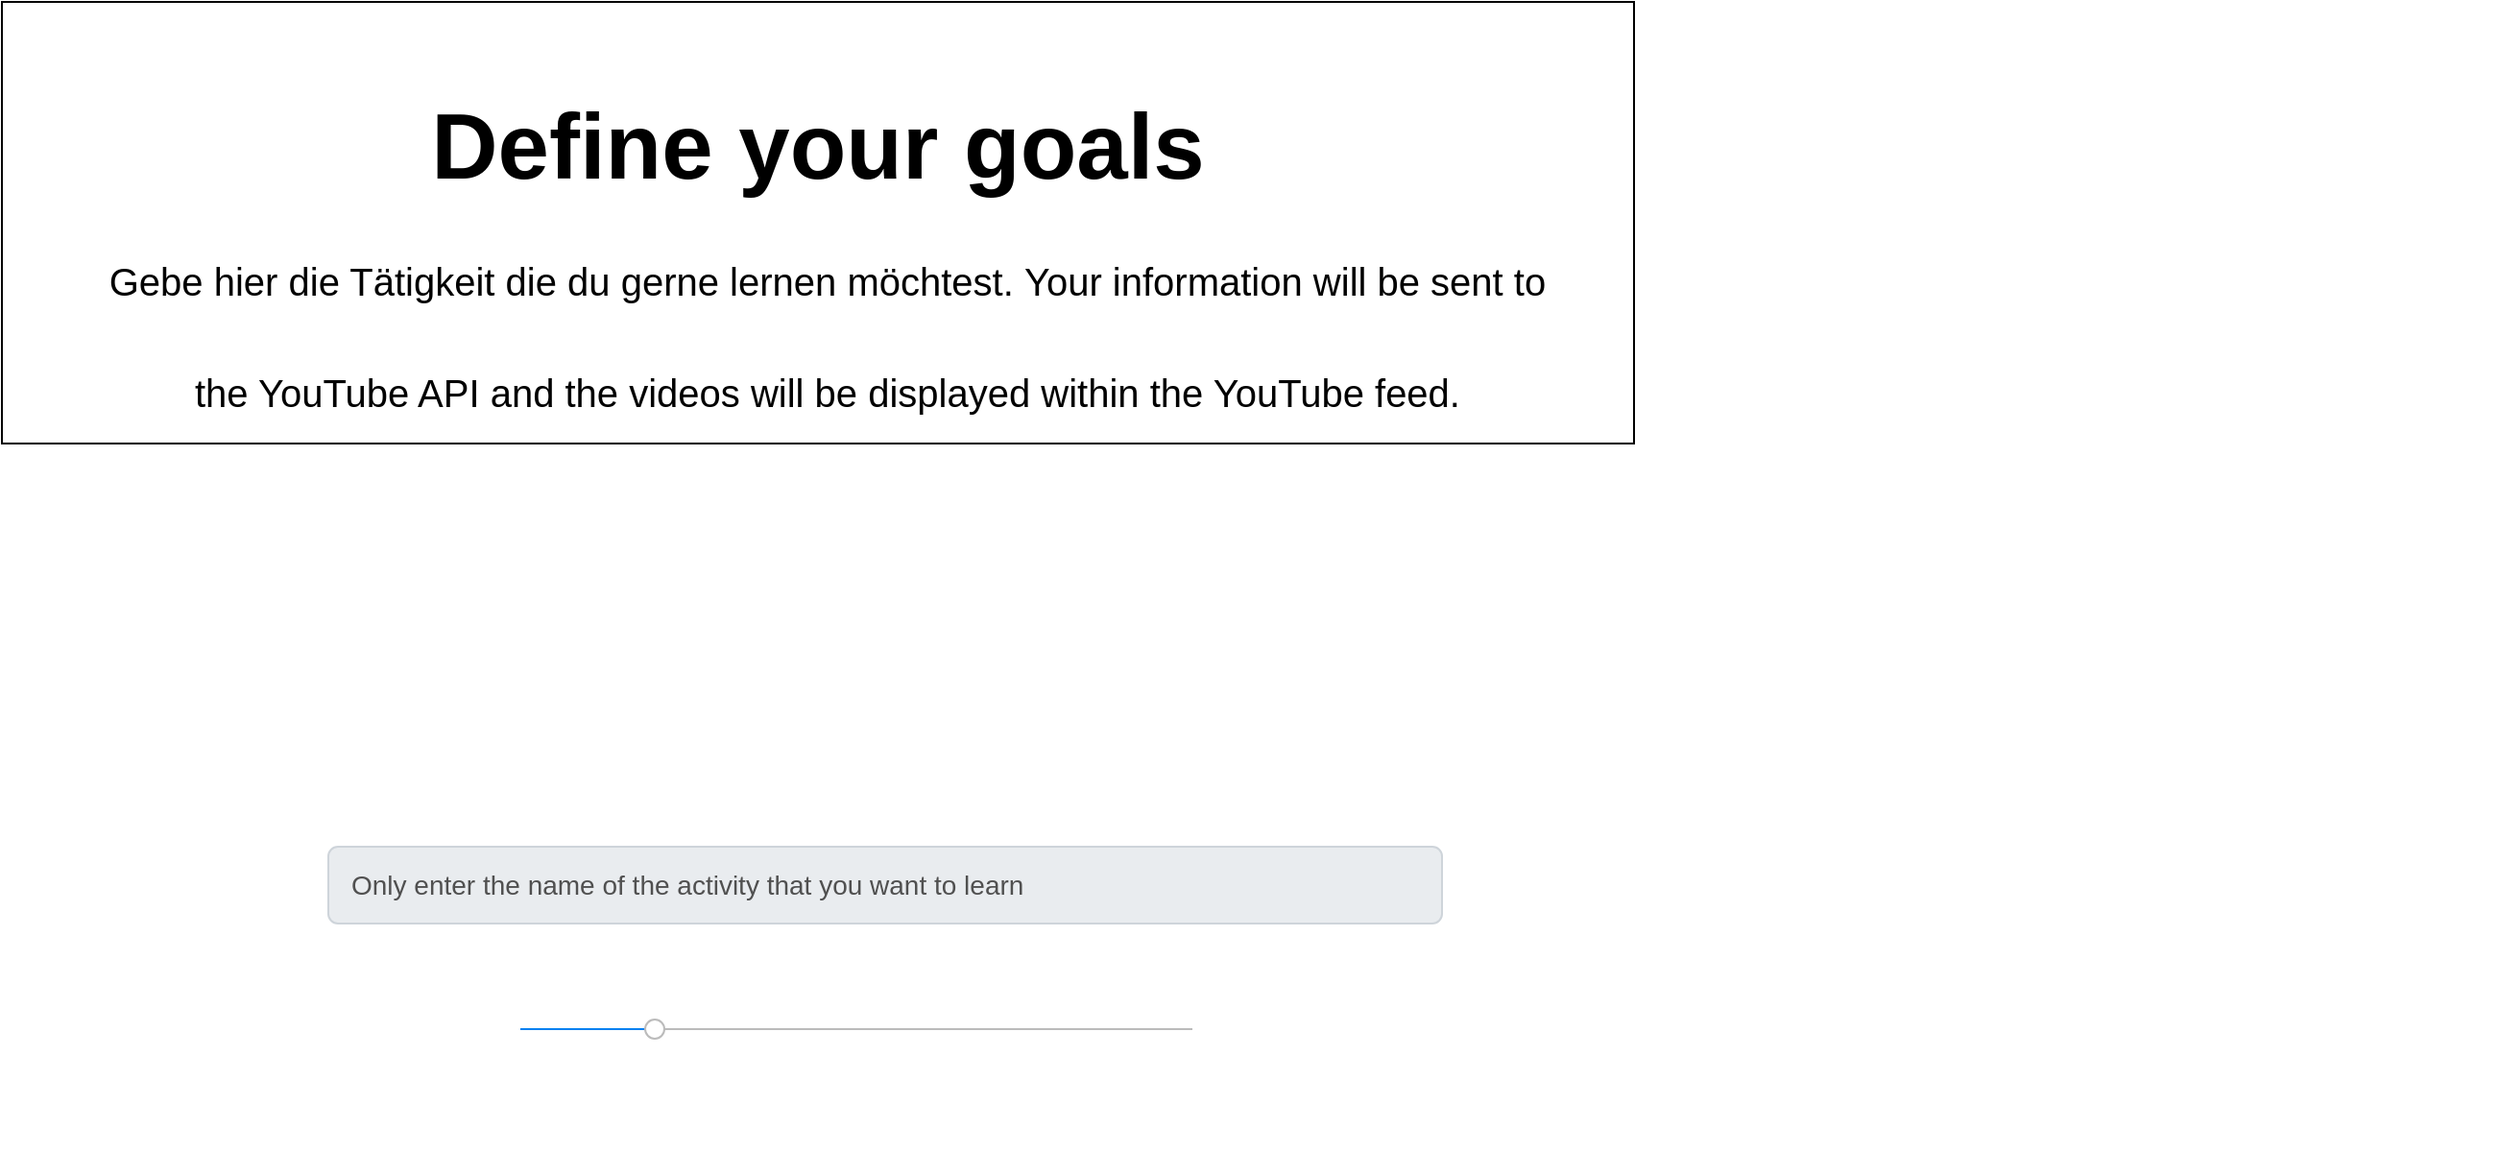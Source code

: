 <mxfile>
    <diagram id="9anrFySLPR2ucp8WTtXU" name="Page-1">
        <mxGraphModel dx="1514" dy="978" grid="1" gridSize="10" guides="1" tooltips="1" connect="1" arrows="1" fold="1" page="1" pageScale="1" pageWidth="850" pageHeight="1100" math="0" shadow="0">
            <root>
                <mxCell id="0"/>
                <mxCell id="1" parent="0"/>
                <mxCell id="3" value="" style="rounded=0;whiteSpace=wrap;html=1;fillColor=#FFFFFF;" parent="1" vertex="1">
                    <mxGeometry width="850" height="230" as="geometry"/>
                </mxCell>
                <mxCell id="2" value="&lt;h1&gt;&lt;font style=&quot;font-size: 48px;&quot; color=&quot;#000000&quot;&gt;Define your goals&lt;/font&gt;&lt;/h1&gt;" style="text;html=1;strokeColor=none;fillColor=none;align=center;verticalAlign=middle;whiteSpace=wrap;rounded=0;" parent="1" vertex="1">
                    <mxGeometry x="190" y="60" width="470" height="30" as="geometry"/>
                </mxCell>
                <mxCell id="4" value="&lt;font style=&quot;font-size: 20px;&quot;&gt;Gebe hier die Tätigkeit die du gerne lernen möchtest.&amp;nbsp;&lt;span style=&quot;font-family: Arial, Helvetica, sans-serif; background-color: initial;&quot;&gt;Your information will be sent to the YouTube API and the videos will be displayed within the YouTube feed.&lt;/span&gt;&lt;br&gt;&lt;/font&gt;" style="text;html=1;strokeColor=none;fillColor=none;align=center;verticalAlign=middle;whiteSpace=wrap;rounded=0;fontSize=48;fontColor=#000000;" parent="1" vertex="1">
                    <mxGeometry x="40" y="150" width="780" height="30" as="geometry"/>
                </mxCell>
                <mxCell id="6" value="&lt;h1&gt;&lt;font color=&quot;#ffffff&quot; style=&quot;font-size: 24px;&quot;&gt;Input Examples:&lt;/font&gt;&lt;/h1&gt;" style="text;html=1;strokeColor=none;fillColor=none;align=center;verticalAlign=middle;whiteSpace=wrap;rounded=0;" parent="1" vertex="1">
                    <mxGeometry x="190" y="250" width="470" height="30" as="geometry"/>
                </mxCell>
                <mxCell id="7" value="&lt;h1&gt;&lt;font color=&quot;#ffffff&quot; style=&quot;font-size: 24px;&quot;&gt;C#&lt;/font&gt;&lt;/h1&gt;" style="text;html=1;strokeColor=none;fillColor=none;align=center;verticalAlign=middle;whiteSpace=wrap;rounded=0;" parent="1" vertex="1">
                    <mxGeometry x="400" y="290" width="50" height="30" as="geometry"/>
                </mxCell>
                <mxCell id="8" value="&lt;h1&gt;&lt;font color=&quot;#ffffff&quot;&gt;Video Editing&lt;/font&gt;&lt;/h1&gt;" style="text;html=1;strokeColor=none;fillColor=none;align=center;verticalAlign=middle;whiteSpace=wrap;rounded=0;" parent="1" vertex="1">
                    <mxGeometry x="345" y="330" width="160" height="30" as="geometry"/>
                </mxCell>
                <mxCell id="9" value="&lt;h1&gt;&lt;font color=&quot;#ffffff&quot;&gt;Cooking&lt;/font&gt;&lt;/h1&gt;" style="text;html=1;strokeColor=none;fillColor=none;align=center;verticalAlign=middle;whiteSpace=wrap;rounded=0;" parent="1" vertex="1">
                    <mxGeometry x="345" y="380" width="160" height="30" as="geometry"/>
                </mxCell>
                <mxCell id="10" value="Only enter the name of the activity that you want to learn" style="html=1;shadow=0;dashed=0;shape=mxgraph.bootstrap.rrect;rSize=5;strokeColor=#CED4DA;strokeWidth=1;fillColor=#E9ECEF;fontColor=#505050;whiteSpace=wrap;align=left;verticalAlign=middle;spacingLeft=10;fontSize=14;" parent="1" vertex="1">
                    <mxGeometry x="170" y="440" width="580" height="40" as="geometry"/>
                </mxCell>
                <mxCell id="11" value="" style="html=1;verticalLabelPosition=bottom;labelBackgroundColor=#ffffff;verticalAlign=top;shadow=0;dashed=0;strokeWidth=1;shape=mxgraph.ios7ui.slider;barPos=20;strokeColor=#0080f0;strokeColor2=#a0a0a0;fontSize=24;fontColor=#FFFFFF;fillColor=#FFFFFF;" parent="1" vertex="1">
                    <mxGeometry x="270" y="510" width="350" height="50" as="geometry"/>
                </mxCell>
                <mxCell id="12" value="&lt;font style=&quot;font-size: 20px;&quot;&gt;&lt;font color=&quot;#ffffff&quot;&gt;How familiar are you already with it?&lt;/font&gt;&lt;br&gt;&lt;/font&gt;" style="text;html=1;strokeColor=none;fillColor=none;align=center;verticalAlign=middle;whiteSpace=wrap;rounded=0;fontSize=48;fontColor=#000000;" parent="1" vertex="1">
                    <mxGeometry x="260" y="485" width="350" height="15" as="geometry"/>
                </mxCell>
                <mxCell id="14" value="&lt;span style=&quot;font-size: 10px;&quot;&gt;Medium&lt;br&gt;You can start something with it&lt;br&gt;&lt;/span&gt;" style="text;html=1;strokeColor=none;fillColor=none;align=center;verticalAlign=middle;whiteSpace=wrap;rounded=0;fontSize=24;fontColor=#FFFFFF;" parent="1" vertex="1">
                    <mxGeometry x="353" y="540" width="145" height="55" as="geometry"/>
                </mxCell>
                <mxCell id="15" value="Beginner (Noop)" style="text;html=1;strokeColor=none;fillColor=none;align=center;verticalAlign=middle;whiteSpace=wrap;rounded=0;fontSize=10;fontColor=#FFFFFF;" parent="1" vertex="1">
                    <mxGeometry x="220" y="540" width="85" height="30" as="geometry"/>
                </mxCell>
                <mxCell id="16" value="&lt;span style=&quot;font-size: 10px;&quot;&gt;Pro&lt;br&gt;You could build everything with it but you want to learn even further&lt;br&gt;&lt;/span&gt;" style="text;html=1;strokeColor=none;fillColor=none;align=center;verticalAlign=middle;whiteSpace=wrap;rounded=0;fontSize=24;fontColor=#FFFFFF;" parent="1" vertex="1">
                    <mxGeometry x="490" y="552.5" width="250" height="30" as="geometry"/>
                </mxCell>
                <mxCell id="18" value="&lt;span style=&quot;font-size: 22px;&quot;&gt;In der Google-Speicherung werden das Ziel und die prozentuale Gewichtung des Ziels sowie das Erstellungsdatum gespeichert. Bei der Überprüfung der angesehenen Videos wird nur geprüft, ob das Ziel jeweils vorkommt.&lt;/span&gt;" style="text;html=1;strokeColor=none;fillColor=none;align=center;verticalAlign=middle;whiteSpace=wrap;rounded=0;fontSize=10;fontColor=#FFFFFF;" parent="1" vertex="1">
                    <mxGeometry x="890" y="290" width="410" height="180" as="geometry"/>
                </mxCell>
            </root>
        </mxGraphModel>
    </diagram>
</mxfile>